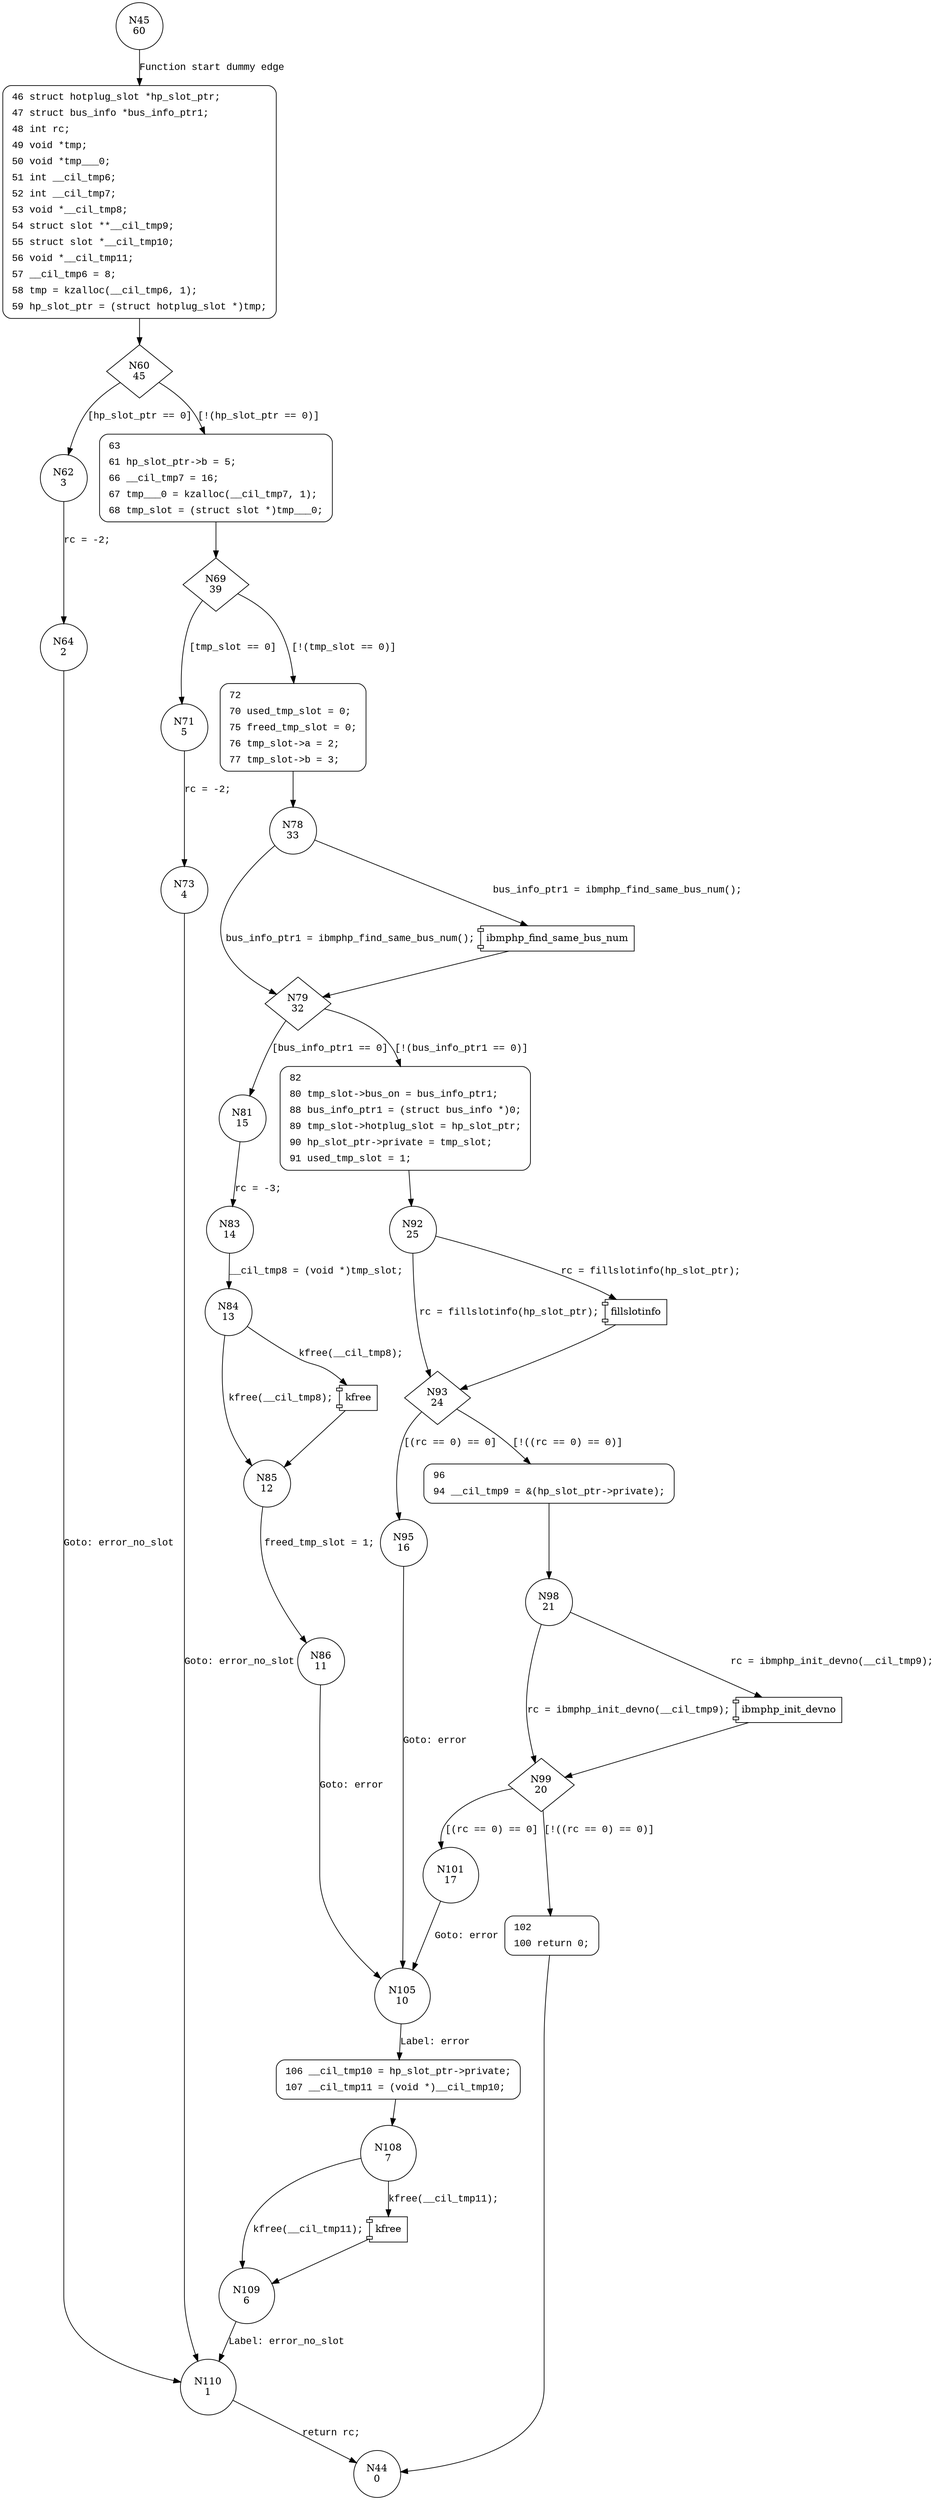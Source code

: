 digraph ebda_rsrc_controller {
45 [shape="circle" label="N45\n60"]
46 [shape="circle" label="N46\n59"]
60 [shape="diamond" label="N60\n45"]
62 [shape="circle" label="N62\n3"]
63 [shape="circle" label="N63\n44"]
69 [shape="diamond" label="N69\n39"]
71 [shape="circle" label="N71\n5"]
72 [shape="circle" label="N72\n38"]
78 [shape="circle" label="N78\n33"]
79 [shape="diamond" label="N79\n32"]
81 [shape="circle" label="N81\n15"]
82 [shape="circle" label="N82\n31"]
92 [shape="circle" label="N92\n25"]
93 [shape="diamond" label="N93\n24"]
95 [shape="circle" label="N95\n16"]
96 [shape="circle" label="N96\n23"]
98 [shape="circle" label="N98\n21"]
99 [shape="diamond" label="N99\n20"]
101 [shape="circle" label="N101\n17"]
102 [shape="circle" label="N102\n19"]
105 [shape="circle" label="N105\n10"]
106 [shape="circle" label="N106\n9"]
108 [shape="circle" label="N108\n7"]
109 [shape="circle" label="N109\n6"]
110 [shape="circle" label="N110\n1"]
44 [shape="circle" label="N44\n0"]
83 [shape="circle" label="N83\n14"]
84 [shape="circle" label="N84\n13"]
85 [shape="circle" label="N85\n12"]
86 [shape="circle" label="N86\n11"]
73 [shape="circle" label="N73\n4"]
64 [shape="circle" label="N64\n2"]
46 [style="filled,bold" penwidth="1" fillcolor="white" fontname="Courier New" shape="Mrecord" label=<<table border="0" cellborder="0" cellpadding="3" bgcolor="white"><tr><td align="right">46</td><td align="left">struct hotplug_slot *hp_slot_ptr;</td></tr><tr><td align="right">47</td><td align="left">struct bus_info *bus_info_ptr1;</td></tr><tr><td align="right">48</td><td align="left">int rc;</td></tr><tr><td align="right">49</td><td align="left">void *tmp;</td></tr><tr><td align="right">50</td><td align="left">void *tmp___0;</td></tr><tr><td align="right">51</td><td align="left">int __cil_tmp6;</td></tr><tr><td align="right">52</td><td align="left">int __cil_tmp7;</td></tr><tr><td align="right">53</td><td align="left">void *__cil_tmp8;</td></tr><tr><td align="right">54</td><td align="left">struct slot **__cil_tmp9;</td></tr><tr><td align="right">55</td><td align="left">struct slot *__cil_tmp10;</td></tr><tr><td align="right">56</td><td align="left">void *__cil_tmp11;</td></tr><tr><td align="right">57</td><td align="left">__cil_tmp6 = 8;</td></tr><tr><td align="right">58</td><td align="left">tmp = kzalloc(__cil_tmp6, 1);</td></tr><tr><td align="right">59</td><td align="left">hp_slot_ptr = (struct hotplug_slot *)tmp;</td></tr></table>>]
46 -> 60[label=""]
63 [style="filled,bold" penwidth="1" fillcolor="white" fontname="Courier New" shape="Mrecord" label=<<table border="0" cellborder="0" cellpadding="3" bgcolor="white"><tr><td align="right">63</td><td align="left"></td></tr><tr><td align="right">61</td><td align="left">hp_slot_ptr-&gt;b = 5;</td></tr><tr><td align="right">66</td><td align="left">__cil_tmp7 = 16;</td></tr><tr><td align="right">67</td><td align="left">tmp___0 = kzalloc(__cil_tmp7, 1);</td></tr><tr><td align="right">68</td><td align="left">tmp_slot = (struct slot *)tmp___0;</td></tr></table>>]
63 -> 69[label=""]
72 [style="filled,bold" penwidth="1" fillcolor="white" fontname="Courier New" shape="Mrecord" label=<<table border="0" cellborder="0" cellpadding="3" bgcolor="white"><tr><td align="right">72</td><td align="left"></td></tr><tr><td align="right">70</td><td align="left">used_tmp_slot = 0;</td></tr><tr><td align="right">75</td><td align="left">freed_tmp_slot = 0;</td></tr><tr><td align="right">76</td><td align="left">tmp_slot-&gt;a = 2;</td></tr><tr><td align="right">77</td><td align="left">tmp_slot-&gt;b = 3;</td></tr></table>>]
72 -> 78[label=""]
82 [style="filled,bold" penwidth="1" fillcolor="white" fontname="Courier New" shape="Mrecord" label=<<table border="0" cellborder="0" cellpadding="3" bgcolor="white"><tr><td align="right">82</td><td align="left"></td></tr><tr><td align="right">80</td><td align="left">tmp_slot-&gt;bus_on = bus_info_ptr1;</td></tr><tr><td align="right">88</td><td align="left">bus_info_ptr1 = (struct bus_info *)0;</td></tr><tr><td align="right">89</td><td align="left">tmp_slot-&gt;hotplug_slot = hp_slot_ptr;</td></tr><tr><td align="right">90</td><td align="left">hp_slot_ptr-&gt;private = tmp_slot;</td></tr><tr><td align="right">91</td><td align="left">used_tmp_slot = 1;</td></tr></table>>]
82 -> 92[label=""]
96 [style="filled,bold" penwidth="1" fillcolor="white" fontname="Courier New" shape="Mrecord" label=<<table border="0" cellborder="0" cellpadding="3" bgcolor="white"><tr><td align="right">96</td><td align="left"></td></tr><tr><td align="right">94</td><td align="left">__cil_tmp9 = &amp;(hp_slot_ptr-&gt;private);</td></tr></table>>]
96 -> 98[label=""]
102 [style="filled,bold" penwidth="1" fillcolor="white" fontname="Courier New" shape="Mrecord" label=<<table border="0" cellborder="0" cellpadding="3" bgcolor="white"><tr><td align="right">102</td><td align="left"></td></tr><tr><td align="right">100</td><td align="left">return 0;</td></tr></table>>]
102 -> 44[label=""]
106 [style="filled,bold" penwidth="1" fillcolor="white" fontname="Courier New" shape="Mrecord" label=<<table border="0" cellborder="0" cellpadding="3" bgcolor="white"><tr><td align="right">106</td><td align="left">__cil_tmp10 = hp_slot_ptr-&gt;private;</td></tr><tr><td align="right">107</td><td align="left">__cil_tmp11 = (void *)__cil_tmp10;</td></tr></table>>]
106 -> 108[label=""]
45 -> 46 [label="Function start dummy edge" fontname="Courier New"]
60 -> 62 [label="[hp_slot_ptr == 0]" fontname="Courier New"]
60 -> 63 [label="[!(hp_slot_ptr == 0)]" fontname="Courier New"]
69 -> 71 [label="[tmp_slot == 0]" fontname="Courier New"]
69 -> 72 [label="[!(tmp_slot == 0)]" fontname="Courier New"]
100001 [shape="component" label="ibmphp_find_same_bus_num"]
78 -> 100001 [label="bus_info_ptr1 = ibmphp_find_same_bus_num();" fontname="Courier New"]
100001 -> 79 [label="" fontname="Courier New"]
78 -> 79 [label="bus_info_ptr1 = ibmphp_find_same_bus_num();" fontname="Courier New"]
79 -> 81 [label="[bus_info_ptr1 == 0]" fontname="Courier New"]
79 -> 82 [label="[!(bus_info_ptr1 == 0)]" fontname="Courier New"]
100002 [shape="component" label="fillslotinfo"]
92 -> 100002 [label="rc = fillslotinfo(hp_slot_ptr);" fontname="Courier New"]
100002 -> 93 [label="" fontname="Courier New"]
92 -> 93 [label="rc = fillslotinfo(hp_slot_ptr);" fontname="Courier New"]
93 -> 95 [label="[(rc == 0) == 0]" fontname="Courier New"]
93 -> 96 [label="[!((rc == 0) == 0)]" fontname="Courier New"]
100003 [shape="component" label="ibmphp_init_devno"]
98 -> 100003 [label="rc = ibmphp_init_devno(__cil_tmp9);" fontname="Courier New"]
100003 -> 99 [label="" fontname="Courier New"]
98 -> 99 [label="rc = ibmphp_init_devno(__cil_tmp9);" fontname="Courier New"]
99 -> 101 [label="[(rc == 0) == 0]" fontname="Courier New"]
99 -> 102 [label="[!((rc == 0) == 0)]" fontname="Courier New"]
101 -> 105 [label="Goto: error" fontname="Courier New"]
105 -> 106 [label="Label: error" fontname="Courier New"]
100004 [shape="component" label="kfree"]
108 -> 100004 [label="kfree(__cil_tmp11);" fontname="Courier New"]
100004 -> 109 [label="" fontname="Courier New"]
108 -> 109 [label="kfree(__cil_tmp11);" fontname="Courier New"]
109 -> 110 [label="Label: error_no_slot" fontname="Courier New"]
110 -> 44 [label="return rc;" fontname="Courier New"]
81 -> 83 [label="rc = -3;" fontname="Courier New"]
100005 [shape="component" label="kfree"]
84 -> 100005 [label="kfree(__cil_tmp8);" fontname="Courier New"]
100005 -> 85 [label="" fontname="Courier New"]
84 -> 85 [label="kfree(__cil_tmp8);" fontname="Courier New"]
85 -> 86 [label="freed_tmp_slot = 1;" fontname="Courier New"]
71 -> 73 [label="rc = -2;" fontname="Courier New"]
62 -> 64 [label="rc = -2;" fontname="Courier New"]
95 -> 105 [label="Goto: error" fontname="Courier New"]
83 -> 84 [label="__cil_tmp8 = (void *)tmp_slot;" fontname="Courier New"]
86 -> 105 [label="Goto: error" fontname="Courier New"]
73 -> 110 [label="Goto: error_no_slot" fontname="Courier New"]
64 -> 110 [label="Goto: error_no_slot" fontname="Courier New"]
}